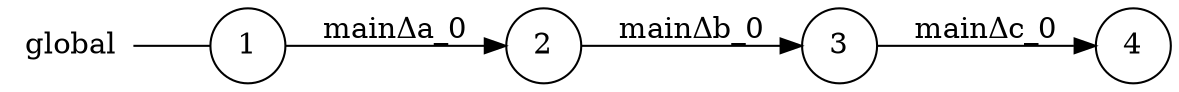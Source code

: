 digraph global {
	rankdir="LR";
	n_0 [label="global", shape="plaintext"];
	n_1 [id="1", shape=circle, label="1"];
	n_0 -> n_1 [arrowhead=none];
	n_2 [id="2", shape=circle, label="2"];
	n_3 [id="4", shape=circle, label="4"];
	n_4 [id="3", shape=circle, label="3"];

	n_4 -> n_3 [id="[$e|2]", label="mainΔc_0"];
	n_1 -> n_2 [id="[$e|0]", label="mainΔa_0"];
	n_2 -> n_4 [id="[$e|1]", label="mainΔb_0"];
}
